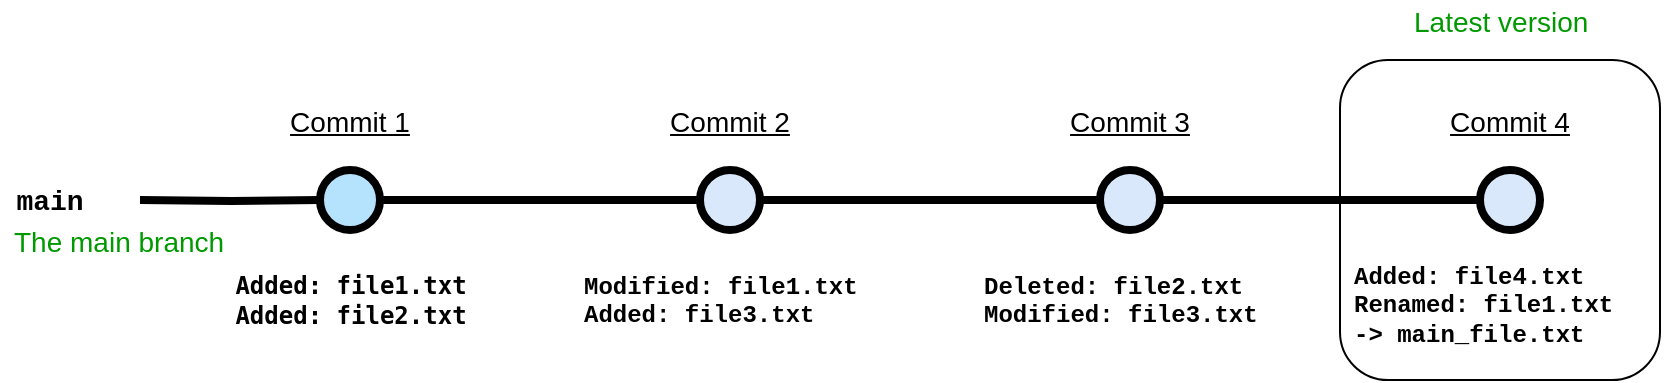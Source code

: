 <mxfile version="25.0.1" pages="2">
  <diagram id="yPxyJZ8AM_hMuL3Unpa9" name="simple gitflow">
    <mxGraphModel dx="1221" dy="618" grid="1" gridSize="10" guides="1" tooltips="1" connect="1" arrows="1" fold="1" page="1" pageScale="1" pageWidth="1100" pageHeight="850" math="0" shadow="0">
      <root>
        <mxCell id="0" />
        <mxCell id="1" parent="0" />
        <mxCell id="9hBKPDzoitwpIBdzFDQ7-23" value="" style="edgeStyle=orthogonalEdgeStyle;rounded=0;html=1;jettySize=auto;orthogonalLoop=1;plain-blue;endArrow=none;endFill=0;strokeWidth=4;strokeColor=#000000;" parent="1" source="9hBKPDzoitwpIBdzFDQ7-25" target="9hBKPDzoitwpIBdzFDQ7-26" edge="1">
          <mxGeometry x="304.5" y="180" as="geometry" />
        </mxCell>
        <mxCell id="9hBKPDzoitwpIBdzFDQ7-25" value="" style="verticalLabelPosition=bottom;verticalAlign=top;html=1;strokeWidth=4;shape=mxgraph.flowchart.on-page_reference;plain-blue;gradientColor=none;fillColor=#B5E3Fe;strokeColor=#000000;" parent="1" vertex="1">
          <mxGeometry x="250" y="165" width="30" height="30" as="geometry" />
        </mxCell>
        <mxCell id="9hBKPDzoitwpIBdzFDQ7-41" value="" style="edgeStyle=orthogonalEdgeStyle;curved=1;rounded=0;orthogonalLoop=1;jettySize=auto;html=1;endArrow=none;endFill=0;strokeWidth=4;fontFamily=Courier New;fontSize=16;" parent="1" source="9hBKPDzoitwpIBdzFDQ7-26" target="9hBKPDzoitwpIBdzFDQ7-40" edge="1">
          <mxGeometry relative="1" as="geometry" />
        </mxCell>
        <mxCell id="9hBKPDzoitwpIBdzFDQ7-26" value="" style="verticalLabelPosition=bottom;verticalAlign=top;html=1;strokeWidth=4;shape=mxgraph.flowchart.on-page_reference;plain-blue;gradientColor=none;strokeColor=#000000;" parent="1" vertex="1">
          <mxGeometry x="440" y="165" width="30" height="30" as="geometry" />
        </mxCell>
        <mxCell id="9hBKPDzoitwpIBdzFDQ7-43" value="" style="edgeStyle=orthogonalEdgeStyle;curved=1;rounded=0;orthogonalLoop=1;jettySize=auto;html=1;endArrow=none;endFill=0;strokeWidth=4;fontFamily=Courier New;fontSize=16;" parent="1" source="9hBKPDzoitwpIBdzFDQ7-40" target="9hBKPDzoitwpIBdzFDQ7-42" edge="1">
          <mxGeometry relative="1" as="geometry" />
        </mxCell>
        <mxCell id="9hBKPDzoitwpIBdzFDQ7-40" value="" style="verticalLabelPosition=bottom;verticalAlign=top;html=1;strokeWidth=4;shape=mxgraph.flowchart.on-page_reference;plain-blue;gradientColor=none;strokeColor=#000000;" parent="1" vertex="1">
          <mxGeometry x="640" y="165" width="30" height="30" as="geometry" />
        </mxCell>
        <mxCell id="9hBKPDzoitwpIBdzFDQ7-42" value="" style="verticalLabelPosition=bottom;verticalAlign=top;html=1;strokeWidth=4;shape=mxgraph.flowchart.on-page_reference;plain-blue;gradientColor=none;strokeColor=#000000;" parent="1" vertex="1">
          <mxGeometry x="830" y="165" width="30" height="30" as="geometry" />
        </mxCell>
        <mxCell id="9hBKPDzoitwpIBdzFDQ7-27" value="" style="edgeStyle=orthogonalEdgeStyle;rounded=0;html=1;jettySize=auto;orthogonalLoop=1;strokeWidth=4;endArrow=none;endFill=0;" parent="1" target="9hBKPDzoitwpIBdzFDQ7-25" edge="1">
          <mxGeometry x="204.5" y="180" as="geometry">
            <mxPoint x="160" y="180" as="sourcePoint" />
          </mxGeometry>
        </mxCell>
        <mxCell id="9hBKPDzoitwpIBdzFDQ7-28" value="main" style="text;html=1;strokeColor=none;fillColor=none;align=center;verticalAlign=middle;whiteSpace=wrap;overflow=hidden;fontSize=14;fontStyle=1;fontFamily=Courier New;" parent="1" vertex="1">
          <mxGeometry x="90" y="170" width="50" height="20" as="geometry" />
        </mxCell>
        <mxCell id="9hBKPDzoitwpIBdzFDQ7-37" value="The main branch&lt;br&gt;" style="text;html=1;strokeColor=none;fillColor=none;align=left;verticalAlign=middle;whiteSpace=wrap;overflow=hidden;fontSize=14;fontStyle=0;fontColor=#009900;" parent="1" vertex="1">
          <mxGeometry x="95.25" y="190" width="132.25" height="20" as="geometry" />
        </mxCell>
        <mxCell id="9hBKPDzoitwpIBdzFDQ7-39" value="Commit 1" style="text;html=1;strokeColor=none;fillColor=none;align=center;verticalAlign=middle;whiteSpace=wrap;overflow=hidden;fontSize=14;fontStyle=4" parent="1" vertex="1">
          <mxGeometry x="230" y="130" width="70" height="20" as="geometry" />
        </mxCell>
        <mxCell id="1ohKXw7nQVQ0JmZ1yWzG-1" value="Commit 2" style="text;html=1;strokeColor=none;fillColor=none;align=center;verticalAlign=middle;whiteSpace=wrap;overflow=hidden;fontSize=14;fontStyle=4" vertex="1" parent="1">
          <mxGeometry x="420" y="130" width="70" height="20" as="geometry" />
        </mxCell>
        <mxCell id="1ohKXw7nQVQ0JmZ1yWzG-2" value="Commit 3" style="text;html=1;strokeColor=none;fillColor=none;align=center;verticalAlign=middle;whiteSpace=wrap;overflow=hidden;fontSize=14;fontStyle=4" vertex="1" parent="1">
          <mxGeometry x="620" y="130" width="70" height="20" as="geometry" />
        </mxCell>
        <mxCell id="1ohKXw7nQVQ0JmZ1yWzG-3" value="Commit 4" style="text;html=1;strokeColor=none;fillColor=none;align=center;verticalAlign=middle;whiteSpace=wrap;overflow=hidden;fontSize=14;fontStyle=4" vertex="1" parent="1">
          <mxGeometry x="810" y="130" width="70" height="20" as="geometry" />
        </mxCell>
        <mxCell id="1ohKXw7nQVQ0JmZ1yWzG-4" style="edgeStyle=orthogonalEdgeStyle;rounded=0;orthogonalLoop=1;jettySize=auto;html=1;exitX=0.5;exitY=1;exitDx=0;exitDy=0;" edge="1" parent="1" source="1ohKXw7nQVQ0JmZ1yWzG-2" target="1ohKXw7nQVQ0JmZ1yWzG-2">
          <mxGeometry relative="1" as="geometry" />
        </mxCell>
        <mxCell id="1ohKXw7nQVQ0JmZ1yWzG-6" value="&lt;pre style=&quot;font-size: 12px;&quot;&gt;&lt;b&gt;&lt;span class=&quot;hljs-deletion&quot;&gt;Added: file1.txt&lt;br&gt;&lt;/span&gt;&lt;span class=&quot;hljs-deletion&quot;&gt;Added: file2.txt&lt;/span&gt;&lt;/b&gt;&lt;/pre&gt;" style="text;html=1;align=center;verticalAlign=middle;resizable=0;points=[];autosize=1;strokeColor=none;fillColor=none;fontFamily=Courier New;fontSize=14;fontColor=default;fontStyle=1;" vertex="1" parent="1">
          <mxGeometry x="200" y="195" width="130" height="70" as="geometry" />
        </mxCell>
        <UserObject label="&lt;span style=&quot;font-size: 12px;&quot; class=&quot;hljs-deletion&quot;&gt;Modified: file1.txt&lt;/span&gt;&lt;br style=&quot;font-size: 12px;&quot;&gt;&lt;span style=&quot;font-size: 12px;&quot; class=&quot;hljs-deletion&quot;&gt;Added: file3.txt&lt;/span&gt;" id="1ohKXw7nQVQ0JmZ1yWzG-7">
          <mxCell style="text;whiteSpace=wrap;html=1;fontFamily=Courier New;fontSize=12;fontColor=default;fontStyle=1;autosize=1;resizable=0;" vertex="1" parent="1">
            <mxGeometry x="380" y="210" width="160" height="40" as="geometry" />
          </mxCell>
        </UserObject>
        <mxCell id="p4Wp-3k0IABrARnQok4d-1" value="" style="rounded=1;whiteSpace=wrap;html=1;fillColor=none;" vertex="1" parent="1">
          <mxGeometry x="760" y="110" width="160" height="160" as="geometry" />
        </mxCell>
        <UserObject label="&lt;span class=&quot;hljs-deletion&quot;&gt;Deleted: file2.txt&lt;/span&gt;&lt;br&gt;&lt;span class=&quot;hljs-deletion&quot;&gt;Modified: file3.txt&lt;/span&gt;" id="1ohKXw7nQVQ0JmZ1yWzG-8">
          <mxCell style="text;whiteSpace=wrap;html=1;fontFamily=Courier New;fontSize=12;fontColor=default;fontStyle=1;autosize=1;resizable=0;" vertex="1" parent="1">
            <mxGeometry x="580" y="210" width="160" height="40" as="geometry" />
          </mxCell>
        </UserObject>
        <UserObject label="&lt;span class=&quot;hljs-deletion&quot;&gt;Added: file4.txt&lt;/span&gt;&lt;div&gt;&lt;span class=&quot;hljs-deletion&quot;&gt;Renamed: file1.txt&amp;nbsp;&lt;/span&gt;&lt;/div&gt;&lt;div&gt;&lt;span class=&quot;hljs-deletion&quot;&gt;-&amp;gt; main_file.txt&lt;/span&gt;&lt;/div&gt;" id="1ohKXw7nQVQ0JmZ1yWzG-9">
          <mxCell style="text;whiteSpace=wrap;html=1;fontFamily=Courier New;fontSize=12;fontColor=default;fontStyle=1;autosize=1;resizable=0;" vertex="1" parent="1">
            <mxGeometry x="765" y="205" width="160" height="60" as="geometry" />
          </mxCell>
        </UserObject>
        <mxCell id="p4Wp-3k0IABrARnQok4d-2" value="Latest version" style="text;html=1;strokeColor=none;fillColor=none;align=left;verticalAlign=middle;whiteSpace=wrap;overflow=hidden;fontSize=14;fontStyle=0;fontColor=#009900;fontFamily=Helvetica;" vertex="1" parent="1">
          <mxGeometry x="795" y="80" width="100" height="20" as="geometry" />
        </mxCell>
      </root>
    </mxGraphModel>
  </diagram>
  <diagram id="Fit2Ic7Owm-IAlCzmux5" name="merging">
    <mxGraphModel dx="934" dy="445" grid="1" gridSize="10" guides="1" tooltips="1" connect="1" arrows="1" fold="1" page="1" pageScale="1" pageWidth="850" pageHeight="1100" math="0" shadow="0">
      <root>
        <mxCell id="0" />
        <mxCell id="1" parent="0" />
        <mxCell id="8KYo20pevM2L5X6kjU4y-4" value="" style="edgeStyle=orthogonalEdgeStyle;rounded=0;html=1;jettySize=auto;orthogonalLoop=1;plain-blue;endArrow=none;endFill=0;strokeWidth=4;strokeColor=#000000;" edge="1" parent="1" source="8KYo20pevM2L5X6kjU4y-6" target="8KYo20pevM2L5X6kjU4y-8">
          <mxGeometry x="304.5" y="180" as="geometry" />
        </mxCell>
        <mxCell id="8KYo20pevM2L5X6kjU4y-5" style="edgeStyle=orthogonalEdgeStyle;curved=1;rounded=0;html=1;exitX=1;exitY=0.5;exitPerimeter=0;entryX=0;entryY=0.5;entryPerimeter=0;endArrow=none;endFill=0;jettySize=auto;orthogonalLoop=1;strokeWidth=4;fontSize=15;" edge="1" parent="1" source="8KYo20pevM2L5X6kjU4y-6" target="8KYo20pevM2L5X6kjU4y-18">
          <mxGeometry relative="1" as="geometry" />
        </mxCell>
        <mxCell id="8KYo20pevM2L5X6kjU4y-6" value="" style="verticalLabelPosition=bottom;verticalAlign=top;html=1;strokeWidth=4;shape=mxgraph.flowchart.on-page_reference;plain-blue;gradientColor=none;fillColor=#B5E3Fe;strokeColor=#000000;whiteSpace=wrap;spacing=0;textOpacity=80;" vertex="1" parent="1">
          <mxGeometry x="299.5" y="40" width="30" height="30" as="geometry" />
        </mxCell>
        <mxCell id="8KYo20pevM2L5X6kjU4y-8" value="" style="verticalLabelPosition=bottom;verticalAlign=top;html=1;strokeWidth=4;shape=mxgraph.flowchart.on-page_reference;strokeColor=#b85450;fillColor=#f8cecc;" vertex="1" parent="1">
          <mxGeometry x="589.5" y="40" width="30" height="30" as="geometry" />
        </mxCell>
        <mxCell id="8KYo20pevM2L5X6kjU4y-15" value="" style="edgeStyle=orthogonalEdgeStyle;rounded=0;html=1;jettySize=auto;orthogonalLoop=1;strokeWidth=4;endArrow=none;endFill=0;" edge="1" parent="1" target="8KYo20pevM2L5X6kjU4y-6">
          <mxGeometry x="204.5" y="180" as="geometry">
            <mxPoint x="185" y="55" as="sourcePoint" />
          </mxGeometry>
        </mxCell>
        <mxCell id="8KYo20pevM2L5X6kjU4y-16" value="main" style="text;html=1;strokeColor=none;fillColor=none;align=center;verticalAlign=middle;whiteSpace=wrap;overflow=hidden;fontSize=14;fontStyle=1;fontFamily=Courier New;" vertex="1" parent="1">
          <mxGeometry x="115" y="45" width="50" height="20" as="geometry" />
        </mxCell>
        <mxCell id="8KYo20pevM2L5X6kjU4y-17" style="edgeStyle=orthogonalEdgeStyle;curved=1;rounded=0;html=1;exitX=1;exitY=0.5;exitPerimeter=0;entryX=0;entryY=0.5;entryPerimeter=0;endArrow=none;endFill=0;jettySize=auto;orthogonalLoop=1;strokeWidth=4;fontSize=15;" edge="1" parent="1" source="8KYo20pevM2L5X6kjU4y-18" target="8KYo20pevM2L5X6kjU4y-20">
          <mxGeometry relative="1" as="geometry" />
        </mxCell>
        <mxCell id="8KYo20pevM2L5X6kjU4y-18" value="" style="verticalLabelPosition=bottom;verticalAlign=top;html=1;strokeWidth=4;shape=mxgraph.flowchart.on-page_reference;plain-purple;gradientColor=none;strokeColor=#000000;" vertex="1" parent="1">
          <mxGeometry x="372.5" y="120" width="30" height="30" as="geometry" />
        </mxCell>
        <mxCell id="8KYo20pevM2L5X6kjU4y-19" style="edgeStyle=orthogonalEdgeStyle;curved=1;rounded=0;html=1;exitX=1;exitY=0.5;exitPerimeter=0;entryX=0;entryY=0.5;entryPerimeter=0;endArrow=none;endFill=0;jettySize=auto;orthogonalLoop=1;strokeWidth=4;fontSize=15;" edge="1" parent="1" source="8KYo20pevM2L5X6kjU4y-20" target="8KYo20pevM2L5X6kjU4y-22">
          <mxGeometry relative="1" as="geometry" />
        </mxCell>
        <mxCell id="8KYo20pevM2L5X6kjU4y-20" value="" style="verticalLabelPosition=bottom;verticalAlign=top;html=1;strokeWidth=4;shape=mxgraph.flowchart.on-page_reference;plain-purple;gradientColor=none;strokeColor=#000000;" vertex="1" parent="1">
          <mxGeometry x="444.5" y="120" width="30" height="30" as="geometry" />
        </mxCell>
        <mxCell id="8KYo20pevM2L5X6kjU4y-21" style="edgeStyle=orthogonalEdgeStyle;curved=1;rounded=0;html=1;exitX=1;exitY=0.5;exitPerimeter=0;entryX=0;entryY=0.5;entryPerimeter=0;endArrow=none;endFill=0;jettySize=auto;orthogonalLoop=1;strokeWidth=4;fontSize=15;" edge="1" parent="1" source="8KYo20pevM2L5X6kjU4y-22" target="8KYo20pevM2L5X6kjU4y-8">
          <mxGeometry relative="1" as="geometry" />
        </mxCell>
        <mxCell id="8KYo20pevM2L5X6kjU4y-22" value="" style="verticalLabelPosition=bottom;verticalAlign=top;html=1;strokeWidth=4;shape=mxgraph.flowchart.on-page_reference;plain-purple;gradientColor=none;strokeColor=#000000;" vertex="1" parent="1">
          <mxGeometry x="517.5" y="120" width="30" height="30" as="geometry" />
        </mxCell>
        <mxCell id="8KYo20pevM2L5X6kjU4y-23" value="feature-branch created" style="text;html=1;strokeColor=none;fillColor=none;align=left;verticalAlign=middle;whiteSpace=wrap;overflow=hidden;fontSize=14;fontStyle=1;fontFamily=Courier New;" vertex="1" parent="1">
          <mxGeometry x="225" y="85" width="130" height="65" as="geometry" />
        </mxCell>
        <mxCell id="8KYo20pevM2L5X6kjU4y-39" value="&lt;b&gt;c1&lt;/b&gt;" style="text;html=1;align=center;verticalAlign=middle;whiteSpace=wrap;rounded=0;" vertex="1" parent="1">
          <mxGeometry x="284.5" y="40" width="60" height="30" as="geometry" />
        </mxCell>
        <mxCell id="8KYo20pevM2L5X6kjU4y-40" value="" style="group" vertex="1" connectable="0" parent="1">
          <mxGeometry x="429.5" y="45" width="60" height="30" as="geometry" />
        </mxCell>
        <mxCell id="8KYo20pevM2L5X6kjU4y-35" value="" style="verticalLabelPosition=bottom;verticalAlign=top;html=1;strokeWidth=4;shape=mxgraph.flowchart.on-page_reference;plain-blue;gradientColor=none;strokeColor=#000000;" vertex="1" parent="8KYo20pevM2L5X6kjU4y-40">
          <mxGeometry x="15.5" width="30" height="30" as="geometry" />
        </mxCell>
        <mxCell id="8KYo20pevM2L5X6kjU4y-36" value="&lt;b&gt;c2&lt;/b&gt;" style="text;html=1;align=center;verticalAlign=middle;whiteSpace=wrap;rounded=0;" vertex="1" parent="8KYo20pevM2L5X6kjU4y-40">
          <mxGeometry width="60" height="30" as="geometry" />
        </mxCell>
        <mxCell id="8KYo20pevM2L5X6kjU4y-41" value="&lt;b&gt;cm&lt;/b&gt;" style="text;html=1;align=center;verticalAlign=middle;whiteSpace=wrap;rounded=0;" vertex="1" parent="1">
          <mxGeometry x="574.5" y="40" width="60" height="30" as="geometry" />
        </mxCell>
        <mxCell id="8KYo20pevM2L5X6kjU4y-42" value="" style="edgeStyle=orthogonalEdgeStyle;rounded=0;html=1;jettySize=auto;orthogonalLoop=1;strokeWidth=4;endArrow=none;endFill=0;" edge="1" parent="1">
          <mxGeometry x="204.5" y="180" as="geometry">
            <mxPoint x="619.5" y="54.41" as="sourcePoint" />
            <mxPoint x="734.5" y="54.41" as="targetPoint" />
          </mxGeometry>
        </mxCell>
        <mxCell id="8KYo20pevM2L5X6kjU4y-43" value="merge" style="text;html=1;strokeColor=none;fillColor=none;align=left;verticalAlign=middle;whiteSpace=wrap;overflow=hidden;fontSize=14;fontStyle=1;fontFamily=Courier New;" vertex="1" parent="1">
          <mxGeometry x="574.5" y="75" width="130" height="65" as="geometry" />
        </mxCell>
        <mxCell id="8KYo20pevM2L5X6kjU4y-46" value="&lt;b&gt;A&lt;/b&gt;" style="text;html=1;align=center;verticalAlign=middle;whiteSpace=wrap;rounded=0;" vertex="1" parent="1">
          <mxGeometry x="357.5" y="120" width="60" height="30" as="geometry" />
        </mxCell>
        <mxCell id="8KYo20pevM2L5X6kjU4y-48" value="&lt;b&gt;B&lt;/b&gt;" style="text;html=1;align=center;verticalAlign=middle;whiteSpace=wrap;rounded=0;" vertex="1" parent="1">
          <mxGeometry x="429.5" y="120" width="60" height="30" as="geometry" />
        </mxCell>
        <mxCell id="8KYo20pevM2L5X6kjU4y-49" value="&lt;b&gt;C&lt;/b&gt;" style="text;html=1;align=center;verticalAlign=middle;whiteSpace=wrap;rounded=0;" vertex="1" parent="1">
          <mxGeometry x="502.5" y="120" width="60" height="30" as="geometry" />
        </mxCell>
        <mxCell id="8KYo20pevM2L5X6kjU4y-50" value="" style="edgeStyle=orthogonalEdgeStyle;rounded=0;html=1;jettySize=auto;orthogonalLoop=1;plain-blue;endArrow=none;endFill=0;strokeWidth=4;strokeColor=#000000;" edge="1" parent="1" source="8KYo20pevM2L5X6kjU4y-59" target="8KYo20pevM2L5X6kjU4y-53">
          <mxGeometry x="304.5" y="180" as="geometry" />
        </mxCell>
        <mxCell id="8KYo20pevM2L5X6kjU4y-52" value="" style="verticalLabelPosition=bottom;verticalAlign=top;html=1;strokeWidth=4;shape=mxgraph.flowchart.on-page_reference;plain-blue;gradientColor=none;fillColor=#B5E3Fe;strokeColor=#000000;whiteSpace=wrap;spacing=0;textOpacity=80;" vertex="1" parent="1">
          <mxGeometry x="299.5" y="180" width="30" height="30" as="geometry" />
        </mxCell>
        <mxCell id="8KYo20pevM2L5X6kjU4y-61" value="&lt;b&gt;c1&lt;/b&gt;" style="text;html=1;align=center;verticalAlign=middle;whiteSpace=wrap;rounded=0;" vertex="1" parent="1">
          <mxGeometry x="284.5" y="180" width="60" height="30" as="geometry" />
        </mxCell>
        <mxCell id="8KYo20pevM2L5X6kjU4y-66" value="" style="edgeStyle=orthogonalEdgeStyle;rounded=0;html=1;jettySize=auto;orthogonalLoop=1;strokeWidth=4;endArrow=none;endFill=0;" edge="1" parent="1" source="8KYo20pevM2L5X6kjU4y-53">
          <mxGeometry x="204.5" y="180" as="geometry">
            <mxPoint x="619.5" y="219.41" as="sourcePoint" />
            <mxPoint x="740" y="195" as="targetPoint" />
          </mxGeometry>
        </mxCell>
        <mxCell id="8KYo20pevM2L5X6kjU4y-68" value="&lt;b&gt;A&lt;/b&gt;" style="text;html=1;align=center;verticalAlign=middle;whiteSpace=wrap;rounded=0;" vertex="1" parent="1">
          <mxGeometry x="357.5" y="180" width="60" height="30" as="geometry" />
        </mxCell>
        <mxCell id="8KYo20pevM2L5X6kjU4y-71" value="" style="edgeStyle=orthogonalEdgeStyle;rounded=0;html=1;jettySize=auto;orthogonalLoop=1;strokeWidth=4;endArrow=none;endFill=0;" edge="1" parent="1">
          <mxGeometry x="204.5" y="180" as="geometry">
            <mxPoint x="184.5" y="194.41" as="sourcePoint" />
            <mxPoint x="299.5" y="194.41" as="targetPoint" />
          </mxGeometry>
        </mxCell>
        <mxCell id="8KYo20pevM2L5X6kjU4y-74" value="" style="edgeStyle=orthogonalEdgeStyle;rounded=0;html=1;jettySize=auto;orthogonalLoop=1;plain-blue;endArrow=none;endFill=0;strokeWidth=4;strokeColor=#000000;" edge="1" parent="1" source="8KYo20pevM2L5X6kjU4y-52" target="8KYo20pevM2L5X6kjU4y-55">
          <mxGeometry x="304.5" y="180" as="geometry">
            <mxPoint x="330" y="195" as="sourcePoint" />
            <mxPoint x="590" y="195" as="targetPoint" />
          </mxGeometry>
        </mxCell>
        <mxCell id="8KYo20pevM2L5X6kjU4y-55" value="" style="verticalLabelPosition=bottom;verticalAlign=top;html=1;strokeWidth=4;shape=mxgraph.flowchart.on-page_reference;plain-purple;gradientColor=none;strokeColor=#000000;" vertex="1" parent="1">
          <mxGeometry x="370" y="180" width="30" height="30" as="geometry" />
        </mxCell>
        <mxCell id="8KYo20pevM2L5X6kjU4y-75" value="&lt;b&gt;A&lt;/b&gt;" style="text;html=1;align=center;verticalAlign=middle;whiteSpace=wrap;rounded=0;" vertex="1" parent="1">
          <mxGeometry x="355" y="180" width="60" height="30" as="geometry" />
        </mxCell>
        <mxCell id="8KYo20pevM2L5X6kjU4y-76" value="" style="edgeStyle=orthogonalEdgeStyle;rounded=0;html=1;jettySize=auto;orthogonalLoop=1;strokeWidth=4;endArrow=none;endFill=0;" edge="1" parent="1" target="8KYo20pevM2L5X6kjU4y-53">
          <mxGeometry x="204.5" y="180" as="geometry">
            <mxPoint x="619.5" y="194.41" as="sourcePoint" />
            <mxPoint x="734.5" y="194.41" as="targetPoint" />
          </mxGeometry>
        </mxCell>
        <mxCell id="8KYo20pevM2L5X6kjU4y-53" value="" style="verticalLabelPosition=bottom;verticalAlign=top;html=1;strokeWidth=4;shape=mxgraph.flowchart.on-page_reference;strokeColor=#b85450;fillColor=#f8cecc;" vertex="1" parent="1">
          <mxGeometry x="665" y="180" width="30" height="30" as="geometry" />
        </mxCell>
        <mxCell id="8KYo20pevM2L5X6kjU4y-65" value="&lt;b&gt;cm&lt;/b&gt;" style="text;html=1;align=center;verticalAlign=middle;whiteSpace=wrap;rounded=0;" vertex="1" parent="1">
          <mxGeometry x="650" y="180" width="60" height="30" as="geometry" />
        </mxCell>
        <mxCell id="8KYo20pevM2L5X6kjU4y-77" value="" style="edgeStyle=orthogonalEdgeStyle;rounded=0;html=1;jettySize=auto;orthogonalLoop=1;plain-blue;endArrow=none;endFill=0;strokeWidth=4;strokeColor=#000000;" edge="1" parent="1" source="8KYo20pevM2L5X6kjU4y-55" target="8KYo20pevM2L5X6kjU4y-57">
          <mxGeometry x="304.5" y="180" as="geometry">
            <mxPoint x="400" y="195" as="sourcePoint" />
            <mxPoint x="665" y="195" as="targetPoint" />
          </mxGeometry>
        </mxCell>
        <mxCell id="8KYo20pevM2L5X6kjU4y-57" value="" style="verticalLabelPosition=bottom;verticalAlign=top;html=1;strokeWidth=4;shape=mxgraph.flowchart.on-page_reference;plain-purple;gradientColor=none;strokeColor=#000000;" vertex="1" parent="1">
          <mxGeometry x="515" y="180" width="30" height="30" as="geometry" />
        </mxCell>
        <mxCell id="8KYo20pevM2L5X6kjU4y-69" value="&lt;b&gt;B&lt;/b&gt;" style="text;html=1;align=center;verticalAlign=middle;whiteSpace=wrap;rounded=0;" vertex="1" parent="1">
          <mxGeometry x="500" y="180" width="60" height="30" as="geometry" />
        </mxCell>
        <mxCell id="8KYo20pevM2L5X6kjU4y-78" value="" style="edgeStyle=orthogonalEdgeStyle;rounded=0;html=1;jettySize=auto;orthogonalLoop=1;plain-blue;endArrow=none;endFill=0;strokeWidth=4;strokeColor=#000000;" edge="1" parent="1" source="8KYo20pevM2L5X6kjU4y-57" target="8KYo20pevM2L5X6kjU4y-59">
          <mxGeometry x="304.5" y="180" as="geometry">
            <mxPoint x="545" y="195" as="sourcePoint" />
            <mxPoint x="665" y="195" as="targetPoint" />
          </mxGeometry>
        </mxCell>
        <mxCell id="8KYo20pevM2L5X6kjU4y-59" value="" style="verticalLabelPosition=bottom;verticalAlign=top;html=1;strokeWidth=4;shape=mxgraph.flowchart.on-page_reference;plain-purple;gradientColor=none;strokeColor=#000000;" vertex="1" parent="1">
          <mxGeometry x="589.5" y="180" width="30" height="30" as="geometry" />
        </mxCell>
        <mxCell id="8KYo20pevM2L5X6kjU4y-70" value="&lt;b&gt;C&lt;/b&gt;" style="text;html=1;align=center;verticalAlign=middle;whiteSpace=wrap;rounded=0;" vertex="1" parent="1">
          <mxGeometry x="574.5" y="180" width="60" height="30" as="geometry" />
        </mxCell>
        <mxCell id="8KYo20pevM2L5X6kjU4y-62" value="" style="group" vertex="1" connectable="0" parent="1">
          <mxGeometry x="429.5" y="180" width="60" height="30" as="geometry" />
        </mxCell>
        <mxCell id="8KYo20pevM2L5X6kjU4y-63" value="" style="verticalLabelPosition=bottom;verticalAlign=top;html=1;strokeWidth=4;shape=mxgraph.flowchart.on-page_reference;plain-blue;gradientColor=none;strokeColor=#000000;" vertex="1" parent="8KYo20pevM2L5X6kjU4y-62">
          <mxGeometry x="15.5" width="30" height="30" as="geometry" />
        </mxCell>
        <mxCell id="8KYo20pevM2L5X6kjU4y-64" value="&lt;b&gt;c2&lt;/b&gt;" style="text;html=1;align=center;verticalAlign=middle;whiteSpace=wrap;rounded=0;" vertex="1" parent="8KYo20pevM2L5X6kjU4y-62">
          <mxGeometry x="0.5" width="60" height="30" as="geometry" />
        </mxCell>
        <mxCell id="8KYo20pevM2L5X6kjU4y-79" value="main" style="text;html=1;strokeColor=none;fillColor=none;align=center;verticalAlign=middle;whiteSpace=wrap;overflow=hidden;fontSize=14;fontStyle=1;fontFamily=Courier New;" vertex="1" parent="1">
          <mxGeometry x="115" y="185" width="50" height="20" as="geometry" />
        </mxCell>
        <mxCell id="8KYo20pevM2L5X6kjU4y-80" value="&lt;font&gt;&lt;u&gt;Merge&lt;/u&gt;&lt;/font&gt;" style="text;html=1;strokeColor=none;fillColor=none;align=center;verticalAlign=middle;whiteSpace=wrap;overflow=hidden;fontSize=14;fontStyle=1;fontFamily=Courier New;" vertex="1" parent="1">
          <mxGeometry x="115" y="10" width="50" height="20" as="geometry" />
        </mxCell>
        <mxCell id="8KYo20pevM2L5X6kjU4y-81" value="" style="edgeStyle=orthogonalEdgeStyle;rounded=0;html=1;jettySize=auto;orthogonalLoop=1;plain-blue;endArrow=none;endFill=0;strokeWidth=4;strokeColor=#000000;" edge="1" parent="1" source="8KYo20pevM2L5X6kjU4y-83" target="8KYo20pevM2L5X6kjU4y-84">
          <mxGeometry x="304.5" y="180" as="geometry" />
        </mxCell>
        <mxCell id="8KYo20pevM2L5X6kjU4y-82" style="edgeStyle=orthogonalEdgeStyle;curved=1;rounded=0;html=1;exitX=1;exitY=0.5;exitPerimeter=0;entryX=0;entryY=0.5;entryPerimeter=0;endArrow=none;endFill=0;jettySize=auto;orthogonalLoop=1;strokeWidth=4;fontSize=15;" edge="1" parent="1" source="8KYo20pevM2L5X6kjU4y-83" target="8KYo20pevM2L5X6kjU4y-88">
          <mxGeometry relative="1" as="geometry" />
        </mxCell>
        <mxCell id="8KYo20pevM2L5X6kjU4y-83" value="" style="verticalLabelPosition=bottom;verticalAlign=top;html=1;strokeWidth=4;shape=mxgraph.flowchart.on-page_reference;plain-blue;gradientColor=none;fillColor=#B5E3Fe;strokeColor=#000000;whiteSpace=wrap;spacing=0;textOpacity=80;" vertex="1" parent="1">
          <mxGeometry x="299.5" y="350" width="30" height="30" as="geometry" />
        </mxCell>
        <mxCell id="8KYo20pevM2L5X6kjU4y-84" value="" style="verticalLabelPosition=bottom;verticalAlign=top;html=1;strokeWidth=4;shape=mxgraph.flowchart.on-page_reference;strokeColor=#b85450;fillColor=#f8cecc;" vertex="1" parent="1">
          <mxGeometry x="589.5" y="350" width="30" height="30" as="geometry" />
        </mxCell>
        <mxCell id="8KYo20pevM2L5X6kjU4y-85" value="" style="edgeStyle=orthogonalEdgeStyle;rounded=0;html=1;jettySize=auto;orthogonalLoop=1;strokeWidth=4;endArrow=none;endFill=0;" edge="1" parent="1" target="8KYo20pevM2L5X6kjU4y-83">
          <mxGeometry x="204.5" y="180" as="geometry">
            <mxPoint x="185" y="365" as="sourcePoint" />
          </mxGeometry>
        </mxCell>
        <mxCell id="8KYo20pevM2L5X6kjU4y-86" value="main" style="text;html=1;strokeColor=none;fillColor=none;align=center;verticalAlign=middle;whiteSpace=wrap;overflow=hidden;fontSize=14;fontStyle=1;fontFamily=Courier New;" vertex="1" parent="1">
          <mxGeometry x="115" y="355" width="50" height="20" as="geometry" />
        </mxCell>
        <mxCell id="8KYo20pevM2L5X6kjU4y-87" style="edgeStyle=orthogonalEdgeStyle;curved=1;rounded=0;html=1;exitX=1;exitY=0.5;exitPerimeter=0;entryX=0;entryY=0.5;entryPerimeter=0;endArrow=none;endFill=0;jettySize=auto;orthogonalLoop=1;strokeWidth=4;fontSize=15;" edge="1" parent="1" source="8KYo20pevM2L5X6kjU4y-88" target="8KYo20pevM2L5X6kjU4y-90">
          <mxGeometry relative="1" as="geometry" />
        </mxCell>
        <mxCell id="8KYo20pevM2L5X6kjU4y-88" value="" style="verticalLabelPosition=bottom;verticalAlign=top;html=1;strokeWidth=4;shape=mxgraph.flowchart.on-page_reference;plain-purple;gradientColor=none;strokeColor=#000000;" vertex="1" parent="1">
          <mxGeometry x="372.5" y="430" width="30" height="30" as="geometry" />
        </mxCell>
        <mxCell id="8KYo20pevM2L5X6kjU4y-89" style="edgeStyle=orthogonalEdgeStyle;curved=1;rounded=0;html=1;exitX=1;exitY=0.5;exitPerimeter=0;entryX=0;entryY=0.5;entryPerimeter=0;endArrow=none;endFill=0;jettySize=auto;orthogonalLoop=1;strokeWidth=4;fontSize=15;" edge="1" parent="1" source="8KYo20pevM2L5X6kjU4y-90" target="8KYo20pevM2L5X6kjU4y-92">
          <mxGeometry relative="1" as="geometry" />
        </mxCell>
        <mxCell id="8KYo20pevM2L5X6kjU4y-90" value="" style="verticalLabelPosition=bottom;verticalAlign=top;html=1;strokeWidth=4;shape=mxgraph.flowchart.on-page_reference;plain-purple;gradientColor=none;strokeColor=#000000;" vertex="1" parent="1">
          <mxGeometry x="444.5" y="430" width="30" height="30" as="geometry" />
        </mxCell>
        <mxCell id="8KYo20pevM2L5X6kjU4y-91" style="edgeStyle=orthogonalEdgeStyle;curved=1;rounded=0;html=1;exitX=1;exitY=0.5;exitPerimeter=0;entryX=0;entryY=0.5;entryPerimeter=0;endArrow=none;endFill=0;jettySize=auto;orthogonalLoop=1;strokeWidth=4;fontSize=15;" edge="1" parent="1" source="8KYo20pevM2L5X6kjU4y-92" target="8KYo20pevM2L5X6kjU4y-84">
          <mxGeometry relative="1" as="geometry" />
        </mxCell>
        <mxCell id="8KYo20pevM2L5X6kjU4y-92" value="" style="verticalLabelPosition=bottom;verticalAlign=top;html=1;strokeWidth=4;shape=mxgraph.flowchart.on-page_reference;plain-purple;gradientColor=none;strokeColor=#000000;" vertex="1" parent="1">
          <mxGeometry x="517.5" y="430" width="30" height="30" as="geometry" />
        </mxCell>
        <mxCell id="8KYo20pevM2L5X6kjU4y-93" value="feature-branch created" style="text;html=1;strokeColor=none;fillColor=none;align=left;verticalAlign=middle;whiteSpace=wrap;overflow=hidden;fontSize=14;fontStyle=1;fontFamily=Courier New;" vertex="1" parent="1">
          <mxGeometry x="225" y="395" width="130" height="65" as="geometry" />
        </mxCell>
        <mxCell id="8KYo20pevM2L5X6kjU4y-94" value="&lt;b&gt;c1&lt;/b&gt;" style="text;html=1;align=center;verticalAlign=middle;whiteSpace=wrap;rounded=0;" vertex="1" parent="1">
          <mxGeometry x="284.5" y="350" width="60" height="30" as="geometry" />
        </mxCell>
        <mxCell id="8KYo20pevM2L5X6kjU4y-95" value="" style="group" vertex="1" connectable="0" parent="1">
          <mxGeometry x="429.5" y="355" width="60" height="30" as="geometry" />
        </mxCell>
        <mxCell id="8KYo20pevM2L5X6kjU4y-96" value="" style="verticalLabelPosition=bottom;verticalAlign=top;html=1;strokeWidth=4;shape=mxgraph.flowchart.on-page_reference;plain-blue;gradientColor=none;strokeColor=#000000;" vertex="1" parent="8KYo20pevM2L5X6kjU4y-95">
          <mxGeometry x="15.5" width="30" height="30" as="geometry" />
        </mxCell>
        <mxCell id="8KYo20pevM2L5X6kjU4y-97" value="&lt;b&gt;c2&lt;/b&gt;" style="text;html=1;align=center;verticalAlign=middle;whiteSpace=wrap;rounded=0;" vertex="1" parent="8KYo20pevM2L5X6kjU4y-95">
          <mxGeometry width="60" height="30" as="geometry" />
        </mxCell>
        <mxCell id="8KYo20pevM2L5X6kjU4y-98" value="&lt;b&gt;cm&lt;/b&gt;" style="text;html=1;align=center;verticalAlign=middle;whiteSpace=wrap;rounded=0;" vertex="1" parent="1">
          <mxGeometry x="574.5" y="350" width="60" height="30" as="geometry" />
        </mxCell>
        <mxCell id="8KYo20pevM2L5X6kjU4y-99" value="" style="edgeStyle=orthogonalEdgeStyle;rounded=0;html=1;jettySize=auto;orthogonalLoop=1;strokeWidth=4;endArrow=none;endFill=0;" edge="1" parent="1">
          <mxGeometry x="204.5" y="180" as="geometry">
            <mxPoint x="619.5" y="364.41" as="sourcePoint" />
            <mxPoint x="734.5" y="364.41" as="targetPoint" />
          </mxGeometry>
        </mxCell>
        <mxCell id="8KYo20pevM2L5X6kjU4y-100" value="merge" style="text;html=1;strokeColor=none;fillColor=none;align=left;verticalAlign=middle;whiteSpace=wrap;overflow=hidden;fontSize=14;fontStyle=1;fontFamily=Courier New;" vertex="1" parent="1">
          <mxGeometry x="574.5" y="385" width="130" height="65" as="geometry" />
        </mxCell>
        <mxCell id="8KYo20pevM2L5X6kjU4y-101" value="&lt;b&gt;A&lt;/b&gt;" style="text;html=1;align=center;verticalAlign=middle;whiteSpace=wrap;rounded=0;" vertex="1" parent="1">
          <mxGeometry x="357.5" y="430" width="60" height="30" as="geometry" />
        </mxCell>
        <mxCell id="8KYo20pevM2L5X6kjU4y-102" value="&lt;b&gt;B&lt;/b&gt;" style="text;html=1;align=center;verticalAlign=middle;whiteSpace=wrap;rounded=0;" vertex="1" parent="1">
          <mxGeometry x="429.5" y="430" width="60" height="30" as="geometry" />
        </mxCell>
        <mxCell id="8KYo20pevM2L5X6kjU4y-103" value="&lt;b&gt;C&lt;/b&gt;" style="text;html=1;align=center;verticalAlign=middle;whiteSpace=wrap;rounded=0;" vertex="1" parent="1">
          <mxGeometry x="502.5" y="430" width="60" height="30" as="geometry" />
        </mxCell>
        <mxCell id="8KYo20pevM2L5X6kjU4y-105" value="" style="verticalLabelPosition=bottom;verticalAlign=top;html=1;strokeWidth=4;shape=mxgraph.flowchart.on-page_reference;plain-blue;gradientColor=none;fillColor=#B5E3Fe;strokeColor=#000000;whiteSpace=wrap;spacing=0;textOpacity=80;" vertex="1" parent="1">
          <mxGeometry x="299.5" y="490" width="30" height="30" as="geometry" />
        </mxCell>
        <mxCell id="8KYo20pevM2L5X6kjU4y-106" value="&lt;b&gt;c1&lt;/b&gt;" style="text;html=1;align=center;verticalAlign=middle;whiteSpace=wrap;rounded=0;" vertex="1" parent="1">
          <mxGeometry x="284.5" y="490" width="60" height="30" as="geometry" />
        </mxCell>
        <mxCell id="8KYo20pevM2L5X6kjU4y-109" value="" style="edgeStyle=orthogonalEdgeStyle;rounded=0;html=1;jettySize=auto;orthogonalLoop=1;strokeWidth=4;endArrow=none;endFill=0;" edge="1" parent="1">
          <mxGeometry x="204.5" y="180" as="geometry">
            <mxPoint x="184.5" y="504.41" as="sourcePoint" />
            <mxPoint x="299.5" y="504.41" as="targetPoint" />
          </mxGeometry>
        </mxCell>
        <mxCell id="8KYo20pevM2L5X6kjU4y-110" value="" style="edgeStyle=orthogonalEdgeStyle;rounded=0;html=1;jettySize=auto;orthogonalLoop=1;plain-blue;endArrow=none;endFill=0;strokeWidth=4;strokeColor=#000000;" edge="1" parent="1" source="8KYo20pevM2L5X6kjU4y-105">
          <mxGeometry x="304.5" y="180" as="geometry">
            <mxPoint x="330" y="505" as="sourcePoint" />
            <mxPoint x="370" y="505" as="targetPoint" />
          </mxGeometry>
        </mxCell>
        <mxCell id="8KYo20pevM2L5X6kjU4y-114" value="" style="verticalLabelPosition=bottom;verticalAlign=top;html=1;strokeWidth=4;shape=mxgraph.flowchart.on-page_reference;strokeColor=#b85450;fillColor=#f8cecc;" vertex="1" parent="1">
          <mxGeometry x="589.5" y="490" width="30" height="30" as="geometry" />
        </mxCell>
        <mxCell id="8KYo20pevM2L5X6kjU4y-115" value="&lt;b&gt;cm&lt;/b&gt;" style="text;html=1;align=center;verticalAlign=middle;whiteSpace=wrap;rounded=0;" vertex="1" parent="1">
          <mxGeometry x="574.5" y="490" width="60" height="30" as="geometry" />
        </mxCell>
        <mxCell id="8KYo20pevM2L5X6kjU4y-116" value="" style="edgeStyle=orthogonalEdgeStyle;rounded=0;html=1;jettySize=auto;orthogonalLoop=1;plain-blue;endArrow=none;endFill=0;strokeWidth=4;strokeColor=#000000;" edge="1" parent="1" source="8KYo20pevM2L5X6kjU4y-106">
          <mxGeometry x="304.5" y="180" as="geometry">
            <mxPoint x="400" y="505" as="sourcePoint" />
            <mxPoint x="515" y="505" as="targetPoint" />
          </mxGeometry>
        </mxCell>
        <mxCell id="8KYo20pevM2L5X6kjU4y-119" value="" style="edgeStyle=orthogonalEdgeStyle;rounded=0;html=1;jettySize=auto;orthogonalLoop=1;plain-blue;endArrow=none;endFill=0;strokeWidth=4;strokeColor=#000000;" edge="1" parent="1" source="8KYo20pevM2L5X6kjU4y-124">
          <mxGeometry x="304.5" y="180" as="geometry">
            <mxPoint x="545" y="505" as="sourcePoint" />
            <mxPoint x="589.5" y="505" as="targetPoint" />
          </mxGeometry>
        </mxCell>
        <mxCell id="8KYo20pevM2L5X6kjU4y-122" value="" style="group" vertex="1" connectable="0" parent="1">
          <mxGeometry x="429.5" y="490" width="60" height="30" as="geometry" />
        </mxCell>
        <mxCell id="8KYo20pevM2L5X6kjU4y-123" value="" style="verticalLabelPosition=bottom;verticalAlign=top;html=1;strokeWidth=4;shape=mxgraph.flowchart.on-page_reference;plain-blue;gradientColor=none;strokeColor=#000000;" vertex="1" parent="8KYo20pevM2L5X6kjU4y-122">
          <mxGeometry x="15.5" width="30" height="30" as="geometry" />
        </mxCell>
        <mxCell id="8KYo20pevM2L5X6kjU4y-124" value="&lt;b&gt;c2&lt;/b&gt;" style="text;html=1;align=center;verticalAlign=middle;whiteSpace=wrap;rounded=0;" vertex="1" parent="8KYo20pevM2L5X6kjU4y-122">
          <mxGeometry x="0.5" width="60" height="30" as="geometry" />
        </mxCell>
        <mxCell id="8KYo20pevM2L5X6kjU4y-125" value="main" style="text;html=1;strokeColor=none;fillColor=none;align=center;verticalAlign=middle;whiteSpace=wrap;overflow=hidden;fontSize=14;fontStyle=1;fontFamily=Courier New;" vertex="1" parent="1">
          <mxGeometry x="115" y="495" width="50" height="20" as="geometry" />
        </mxCell>
        <mxCell id="8KYo20pevM2L5X6kjU4y-126" value="&lt;font&gt;&lt;u&gt;Squash and Merge&lt;/u&gt;&lt;/font&gt;" style="text;html=1;strokeColor=none;fillColor=none;align=center;verticalAlign=middle;whiteSpace=wrap;overflow=hidden;fontSize=14;fontStyle=1;fontFamily=Courier New;" vertex="1" parent="1">
          <mxGeometry x="115" y="320" width="145" height="20" as="geometry" />
        </mxCell>
        <mxCell id="8KYo20pevM2L5X6kjU4y-127" value="" style="edgeStyle=orthogonalEdgeStyle;rounded=0;html=1;jettySize=auto;orthogonalLoop=1;strokeWidth=4;endArrow=none;endFill=0;" edge="1" parent="1">
          <mxGeometry x="204.5" y="180" as="geometry">
            <mxPoint x="619.5" y="504.29" as="sourcePoint" />
            <mxPoint x="734.5" y="504.29" as="targetPoint" />
          </mxGeometry>
        </mxCell>
        <mxCell id="8KYo20pevM2L5X6kjU4y-128" value="" style="edgeStyle=orthogonalEdgeStyle;rounded=0;html=1;jettySize=auto;orthogonalLoop=1;plain-blue;endArrow=none;endFill=0;strokeWidth=4;strokeColor=#000000;" edge="1" parent="1" source="8KYo20pevM2L5X6kjU4y-130" target="8KYo20pevM2L5X6kjU4y-131">
          <mxGeometry x="304.5" y="180" as="geometry" />
        </mxCell>
        <mxCell id="8KYo20pevM2L5X6kjU4y-129" style="edgeStyle=orthogonalEdgeStyle;curved=1;rounded=0;html=1;exitX=1;exitY=0.5;exitPerimeter=0;entryX=0;entryY=0.5;entryPerimeter=0;endArrow=none;endFill=0;jettySize=auto;orthogonalLoop=1;strokeWidth=4;fontSize=15;" edge="1" parent="1" source="8KYo20pevM2L5X6kjU4y-130" target="8KYo20pevM2L5X6kjU4y-135">
          <mxGeometry relative="1" as="geometry" />
        </mxCell>
        <mxCell id="8KYo20pevM2L5X6kjU4y-130" value="" style="verticalLabelPosition=bottom;verticalAlign=top;html=1;strokeWidth=4;shape=mxgraph.flowchart.on-page_reference;plain-blue;gradientColor=none;fillColor=#B5E3Fe;strokeColor=#000000;whiteSpace=wrap;spacing=0;textOpacity=80;" vertex="1" parent="1">
          <mxGeometry x="299.5" y="650" width="30" height="30" as="geometry" />
        </mxCell>
        <mxCell id="8KYo20pevM2L5X6kjU4y-131" value="" style="verticalLabelPosition=bottom;verticalAlign=top;html=1;strokeWidth=4;shape=mxgraph.flowchart.on-page_reference;strokeColor=#b85450;fillColor=#f8cecc;" vertex="1" parent="1">
          <mxGeometry x="589.5" y="650" width="30" height="30" as="geometry" />
        </mxCell>
        <mxCell id="8KYo20pevM2L5X6kjU4y-132" value="" style="edgeStyle=orthogonalEdgeStyle;rounded=0;html=1;jettySize=auto;orthogonalLoop=1;strokeWidth=4;endArrow=none;endFill=0;" edge="1" parent="1" target="8KYo20pevM2L5X6kjU4y-130">
          <mxGeometry x="204.5" y="180" as="geometry">
            <mxPoint x="185" y="665" as="sourcePoint" />
          </mxGeometry>
        </mxCell>
        <mxCell id="8KYo20pevM2L5X6kjU4y-133" value="main" style="text;html=1;strokeColor=none;fillColor=none;align=center;verticalAlign=middle;whiteSpace=wrap;overflow=hidden;fontSize=14;fontStyle=1;fontFamily=Courier New;" vertex="1" parent="1">
          <mxGeometry x="115" y="655" width="50" height="20" as="geometry" />
        </mxCell>
        <mxCell id="8KYo20pevM2L5X6kjU4y-134" style="edgeStyle=orthogonalEdgeStyle;curved=1;rounded=0;html=1;exitX=1;exitY=0.5;exitPerimeter=0;entryX=0;entryY=0.5;entryPerimeter=0;endArrow=none;endFill=0;jettySize=auto;orthogonalLoop=1;strokeWidth=4;fontSize=15;" edge="1" parent="1" source="8KYo20pevM2L5X6kjU4y-135" target="8KYo20pevM2L5X6kjU4y-137">
          <mxGeometry relative="1" as="geometry" />
        </mxCell>
        <mxCell id="8KYo20pevM2L5X6kjU4y-135" value="" style="verticalLabelPosition=bottom;verticalAlign=top;html=1;strokeWidth=4;shape=mxgraph.flowchart.on-page_reference;plain-purple;gradientColor=none;strokeColor=#000000;" vertex="1" parent="1">
          <mxGeometry x="372.5" y="730" width="30" height="30" as="geometry" />
        </mxCell>
        <mxCell id="8KYo20pevM2L5X6kjU4y-136" style="edgeStyle=orthogonalEdgeStyle;curved=1;rounded=0;html=1;exitX=1;exitY=0.5;exitPerimeter=0;entryX=0;entryY=0.5;entryPerimeter=0;endArrow=none;endFill=0;jettySize=auto;orthogonalLoop=1;strokeWidth=4;fontSize=15;" edge="1" parent="1" source="8KYo20pevM2L5X6kjU4y-137" target="8KYo20pevM2L5X6kjU4y-139">
          <mxGeometry relative="1" as="geometry" />
        </mxCell>
        <mxCell id="8KYo20pevM2L5X6kjU4y-137" value="" style="verticalLabelPosition=bottom;verticalAlign=top;html=1;strokeWidth=4;shape=mxgraph.flowchart.on-page_reference;plain-purple;gradientColor=none;strokeColor=#000000;" vertex="1" parent="1">
          <mxGeometry x="444.5" y="730" width="30" height="30" as="geometry" />
        </mxCell>
        <mxCell id="8KYo20pevM2L5X6kjU4y-138" style="edgeStyle=orthogonalEdgeStyle;curved=1;rounded=0;html=1;exitX=1;exitY=0.5;exitPerimeter=0;entryX=0;entryY=0.5;entryPerimeter=0;endArrow=none;endFill=0;jettySize=auto;orthogonalLoop=1;strokeWidth=4;fontSize=15;" edge="1" parent="1" source="8KYo20pevM2L5X6kjU4y-139" target="8KYo20pevM2L5X6kjU4y-131">
          <mxGeometry relative="1" as="geometry" />
        </mxCell>
        <mxCell id="8KYo20pevM2L5X6kjU4y-139" value="" style="verticalLabelPosition=bottom;verticalAlign=top;html=1;strokeWidth=4;shape=mxgraph.flowchart.on-page_reference;plain-purple;gradientColor=none;strokeColor=#000000;" vertex="1" parent="1">
          <mxGeometry x="517.5" y="730" width="30" height="30" as="geometry" />
        </mxCell>
        <mxCell id="8KYo20pevM2L5X6kjU4y-140" value="feature-branch created" style="text;html=1;strokeColor=none;fillColor=none;align=left;verticalAlign=middle;whiteSpace=wrap;overflow=hidden;fontSize=14;fontStyle=1;fontFamily=Courier New;" vertex="1" parent="1">
          <mxGeometry x="225" y="695" width="130" height="65" as="geometry" />
        </mxCell>
        <mxCell id="8KYo20pevM2L5X6kjU4y-141" value="&lt;b&gt;c1&lt;/b&gt;" style="text;html=1;align=center;verticalAlign=middle;whiteSpace=wrap;rounded=0;" vertex="1" parent="1">
          <mxGeometry x="284.5" y="650" width="60" height="30" as="geometry" />
        </mxCell>
        <mxCell id="8KYo20pevM2L5X6kjU4y-142" value="" style="group" vertex="1" connectable="0" parent="1">
          <mxGeometry x="429.5" y="655" width="60" height="30" as="geometry" />
        </mxCell>
        <mxCell id="8KYo20pevM2L5X6kjU4y-143" value="" style="verticalLabelPosition=bottom;verticalAlign=top;html=1;strokeWidth=4;shape=mxgraph.flowchart.on-page_reference;plain-blue;gradientColor=none;strokeColor=#000000;" vertex="1" parent="8KYo20pevM2L5X6kjU4y-142">
          <mxGeometry x="15.5" width="30" height="30" as="geometry" />
        </mxCell>
        <mxCell id="8KYo20pevM2L5X6kjU4y-144" value="&lt;b&gt;c2&lt;/b&gt;" style="text;html=1;align=center;verticalAlign=middle;whiteSpace=wrap;rounded=0;" vertex="1" parent="8KYo20pevM2L5X6kjU4y-142">
          <mxGeometry width="60" height="30" as="geometry" />
        </mxCell>
        <mxCell id="8KYo20pevM2L5X6kjU4y-145" value="&lt;b&gt;cm&lt;/b&gt;" style="text;html=1;align=center;verticalAlign=middle;whiteSpace=wrap;rounded=0;" vertex="1" parent="1">
          <mxGeometry x="574.5" y="650" width="60" height="30" as="geometry" />
        </mxCell>
        <mxCell id="8KYo20pevM2L5X6kjU4y-146" value="" style="edgeStyle=orthogonalEdgeStyle;rounded=0;html=1;jettySize=auto;orthogonalLoop=1;strokeWidth=4;endArrow=none;endFill=0;" edge="1" parent="1">
          <mxGeometry x="204.5" y="180" as="geometry">
            <mxPoint x="619.5" y="664.41" as="sourcePoint" />
            <mxPoint x="734.5" y="664.41" as="targetPoint" />
          </mxGeometry>
        </mxCell>
        <mxCell id="8KYo20pevM2L5X6kjU4y-147" value="merge" style="text;html=1;strokeColor=none;fillColor=none;align=left;verticalAlign=middle;whiteSpace=wrap;overflow=hidden;fontSize=14;fontStyle=1;fontFamily=Courier New;" vertex="1" parent="1">
          <mxGeometry x="574.5" y="685" width="130" height="65" as="geometry" />
        </mxCell>
        <mxCell id="8KYo20pevM2L5X6kjU4y-148" value="&lt;b&gt;A&lt;/b&gt;" style="text;html=1;align=center;verticalAlign=middle;whiteSpace=wrap;rounded=0;" vertex="1" parent="1">
          <mxGeometry x="357.5" y="730" width="60" height="30" as="geometry" />
        </mxCell>
        <mxCell id="8KYo20pevM2L5X6kjU4y-149" value="&lt;b&gt;B&lt;/b&gt;" style="text;html=1;align=center;verticalAlign=middle;whiteSpace=wrap;rounded=0;" vertex="1" parent="1">
          <mxGeometry x="429.5" y="730" width="60" height="30" as="geometry" />
        </mxCell>
        <mxCell id="8KYo20pevM2L5X6kjU4y-150" value="&lt;b&gt;C&lt;/b&gt;" style="text;html=1;align=center;verticalAlign=middle;whiteSpace=wrap;rounded=0;" vertex="1" parent="1">
          <mxGeometry x="502.5" y="730" width="60" height="30" as="geometry" />
        </mxCell>
        <mxCell id="8KYo20pevM2L5X6kjU4y-151" value="" style="edgeStyle=orthogonalEdgeStyle;rounded=0;html=1;jettySize=auto;orthogonalLoop=1;plain-blue;endArrow=none;endFill=0;strokeWidth=4;strokeColor=#000000;" edge="1" parent="1" source="8KYo20pevM2L5X6kjU4y-167">
          <mxGeometry x="304.5" y="180" as="geometry">
            <mxPoint x="665" y="805" as="targetPoint" />
          </mxGeometry>
        </mxCell>
        <mxCell id="8KYo20pevM2L5X6kjU4y-152" value="" style="verticalLabelPosition=bottom;verticalAlign=top;html=1;strokeWidth=4;shape=mxgraph.flowchart.on-page_reference;plain-blue;gradientColor=none;fillColor=#B5E3Fe;strokeColor=#000000;whiteSpace=wrap;spacing=0;textOpacity=80;" vertex="1" parent="1">
          <mxGeometry x="299.5" y="790" width="30" height="30" as="geometry" />
        </mxCell>
        <mxCell id="8KYo20pevM2L5X6kjU4y-153" value="&lt;b&gt;c1&lt;/b&gt;" style="text;html=1;align=center;verticalAlign=middle;whiteSpace=wrap;rounded=0;" vertex="1" parent="1">
          <mxGeometry x="284.5" y="790" width="60" height="30" as="geometry" />
        </mxCell>
        <mxCell id="8KYo20pevM2L5X6kjU4y-156" value="" style="edgeStyle=orthogonalEdgeStyle;rounded=0;html=1;jettySize=auto;orthogonalLoop=1;strokeWidth=4;endArrow=none;endFill=0;" edge="1" parent="1">
          <mxGeometry x="204.5" y="180" as="geometry">
            <mxPoint x="184.5" y="804.41" as="sourcePoint" />
            <mxPoint x="299.5" y="804.41" as="targetPoint" />
          </mxGeometry>
        </mxCell>
        <mxCell id="8KYo20pevM2L5X6kjU4y-157" value="" style="edgeStyle=orthogonalEdgeStyle;rounded=0;html=1;jettySize=auto;orthogonalLoop=1;plain-blue;endArrow=none;endFill=0;strokeWidth=4;strokeColor=#000000;" edge="1" parent="1" source="8KYo20pevM2L5X6kjU4y-152">
          <mxGeometry x="304.5" y="180" as="geometry">
            <mxPoint x="330" y="805" as="sourcePoint" />
            <mxPoint x="380" y="805" as="targetPoint" />
          </mxGeometry>
        </mxCell>
        <mxCell id="8KYo20pevM2L5X6kjU4y-160" value="" style="edgeStyle=orthogonalEdgeStyle;rounded=0;html=1;jettySize=auto;orthogonalLoop=1;strokeWidth=4;endArrow=none;endFill=0;" edge="1" parent="1">
          <mxGeometry x="204.5" y="180" as="geometry">
            <mxPoint x="619.5" y="804.41" as="sourcePoint" />
            <mxPoint x="665" y="805" as="targetPoint" />
          </mxGeometry>
        </mxCell>
        <mxCell id="8KYo20pevM2L5X6kjU4y-164" value="" style="verticalLabelPosition=bottom;verticalAlign=top;html=1;strokeWidth=4;shape=mxgraph.flowchart.on-page_reference;plain-purple;gradientColor=none;strokeColor=#000000;" vertex="1" parent="1">
          <mxGeometry x="515" y="790" width="30" height="30" as="geometry" />
        </mxCell>
        <mxCell id="8KYo20pevM2L5X6kjU4y-165" value="&lt;b&gt;B&lt;/b&gt;" style="text;html=1;align=center;verticalAlign=middle;whiteSpace=wrap;rounded=0;" vertex="1" parent="1">
          <mxGeometry x="500" y="790" width="60" height="30" as="geometry" />
        </mxCell>
        <mxCell id="8KYo20pevM2L5X6kjU4y-166" value="" style="edgeStyle=orthogonalEdgeStyle;rounded=0;html=1;jettySize=auto;orthogonalLoop=1;plain-blue;endArrow=none;endFill=0;strokeWidth=4;strokeColor=#000000;" edge="1" parent="1" source="8KYo20pevM2L5X6kjU4y-164" target="8KYo20pevM2L5X6kjU4y-167">
          <mxGeometry x="304.5" y="180" as="geometry">
            <mxPoint x="545" y="805" as="sourcePoint" />
            <mxPoint x="665" y="805" as="targetPoint" />
          </mxGeometry>
        </mxCell>
        <mxCell id="8KYo20pevM2L5X6kjU4y-167" value="" style="verticalLabelPosition=bottom;verticalAlign=top;html=1;strokeWidth=4;shape=mxgraph.flowchart.on-page_reference;plain-purple;gradientColor=none;strokeColor=#000000;" vertex="1" parent="1">
          <mxGeometry x="589.5" y="790" width="30" height="30" as="geometry" />
        </mxCell>
        <mxCell id="8KYo20pevM2L5X6kjU4y-168" value="&lt;b&gt;C&lt;/b&gt;" style="text;html=1;align=center;verticalAlign=middle;whiteSpace=wrap;rounded=0;" vertex="1" parent="1">
          <mxGeometry x="574.5" y="790" width="60" height="30" as="geometry" />
        </mxCell>
        <mxCell id="8KYo20pevM2L5X6kjU4y-169" value="" style="group" vertex="1" connectable="0" parent="1">
          <mxGeometry x="365" y="790" width="60" height="30" as="geometry" />
        </mxCell>
        <mxCell id="8KYo20pevM2L5X6kjU4y-170" value="" style="verticalLabelPosition=bottom;verticalAlign=top;html=1;strokeWidth=4;shape=mxgraph.flowchart.on-page_reference;plain-blue;gradientColor=none;strokeColor=#000000;" vertex="1" parent="8KYo20pevM2L5X6kjU4y-169">
          <mxGeometry x="15.5" width="30" height="30" as="geometry" />
        </mxCell>
        <mxCell id="8KYo20pevM2L5X6kjU4y-171" value="&lt;b&gt;c2&lt;/b&gt;" style="text;html=1;align=center;verticalAlign=middle;whiteSpace=wrap;rounded=0;" vertex="1" parent="8KYo20pevM2L5X6kjU4y-169">
          <mxGeometry x="0.5" width="60" height="30" as="geometry" />
        </mxCell>
        <mxCell id="8KYo20pevM2L5X6kjU4y-172" value="main" style="text;html=1;strokeColor=none;fillColor=none;align=center;verticalAlign=middle;whiteSpace=wrap;overflow=hidden;fontSize=14;fontStyle=1;fontFamily=Courier New;" vertex="1" parent="1">
          <mxGeometry x="115" y="795" width="50" height="20" as="geometry" />
        </mxCell>
        <mxCell id="8KYo20pevM2L5X6kjU4y-173" value="&lt;font&gt;&lt;u&gt;Rebase and Merge&lt;/u&gt;&lt;/font&gt;" style="text;html=1;strokeColor=none;fillColor=none;align=center;verticalAlign=middle;whiteSpace=wrap;overflow=hidden;fontSize=14;fontStyle=1;fontFamily=Courier New;" vertex="1" parent="1">
          <mxGeometry x="115" y="620" width="145" height="20" as="geometry" />
        </mxCell>
        <mxCell id="8KYo20pevM2L5X6kjU4y-175" value="" style="edgeStyle=orthogonalEdgeStyle;rounded=0;html=1;jettySize=auto;orthogonalLoop=1;plain-blue;endArrow=none;endFill=0;strokeWidth=4;strokeColor=#000000;" edge="1" parent="1" target="8KYo20pevM2L5X6kjU4y-174">
          <mxGeometry x="304.5" y="180" as="geometry">
            <mxPoint x="410" y="805" as="sourcePoint" />
            <mxPoint x="515" y="805" as="targetPoint" />
          </mxGeometry>
        </mxCell>
        <mxCell id="8KYo20pevM2L5X6kjU4y-174" value="" style="verticalLabelPosition=bottom;verticalAlign=top;html=1;strokeWidth=4;shape=mxgraph.flowchart.on-page_reference;plain-purple;gradientColor=none;strokeColor=#000000;" vertex="1" parent="1">
          <mxGeometry x="445" y="790" width="30" height="30" as="geometry" />
        </mxCell>
        <mxCell id="8KYo20pevM2L5X6kjU4y-159" value="&lt;b&gt;A&lt;/b&gt;" style="text;html=1;align=center;verticalAlign=middle;whiteSpace=wrap;rounded=0;" vertex="1" parent="1">
          <mxGeometry x="430" y="790" width="60" height="30" as="geometry" />
        </mxCell>
        <mxCell id="8KYo20pevM2L5X6kjU4y-180" value="" style="edgeStyle=orthogonalEdgeStyle;rounded=0;html=1;jettySize=auto;orthogonalLoop=1;plain-blue;endArrow=none;endFill=0;strokeWidth=4;strokeColor=#000000;entryX=0;entryY=0.5;entryDx=0;entryDy=0;entryPerimeter=0;" edge="1" parent="1" target="8KYo20pevM2L5X6kjU4y-164">
          <mxGeometry x="304.5" y="180" as="geometry">
            <mxPoint x="475" y="804.76" as="sourcePoint" />
            <mxPoint x="510" y="804.76" as="targetPoint" />
          </mxGeometry>
        </mxCell>
        <mxCell id="8KYo20pevM2L5X6kjU4y-181" value="" style="edgeStyle=orthogonalEdgeStyle;rounded=0;html=1;jettySize=auto;orthogonalLoop=1;strokeWidth=4;endArrow=none;endFill=0;" edge="1" parent="1">
          <mxGeometry x="204.5" y="180" as="geometry">
            <mxPoint x="619.5" y="804.41" as="sourcePoint" />
            <mxPoint x="734.5" y="804.41" as="targetPoint" />
          </mxGeometry>
        </mxCell>
      </root>
    </mxGraphModel>
  </diagram>
</mxfile>

